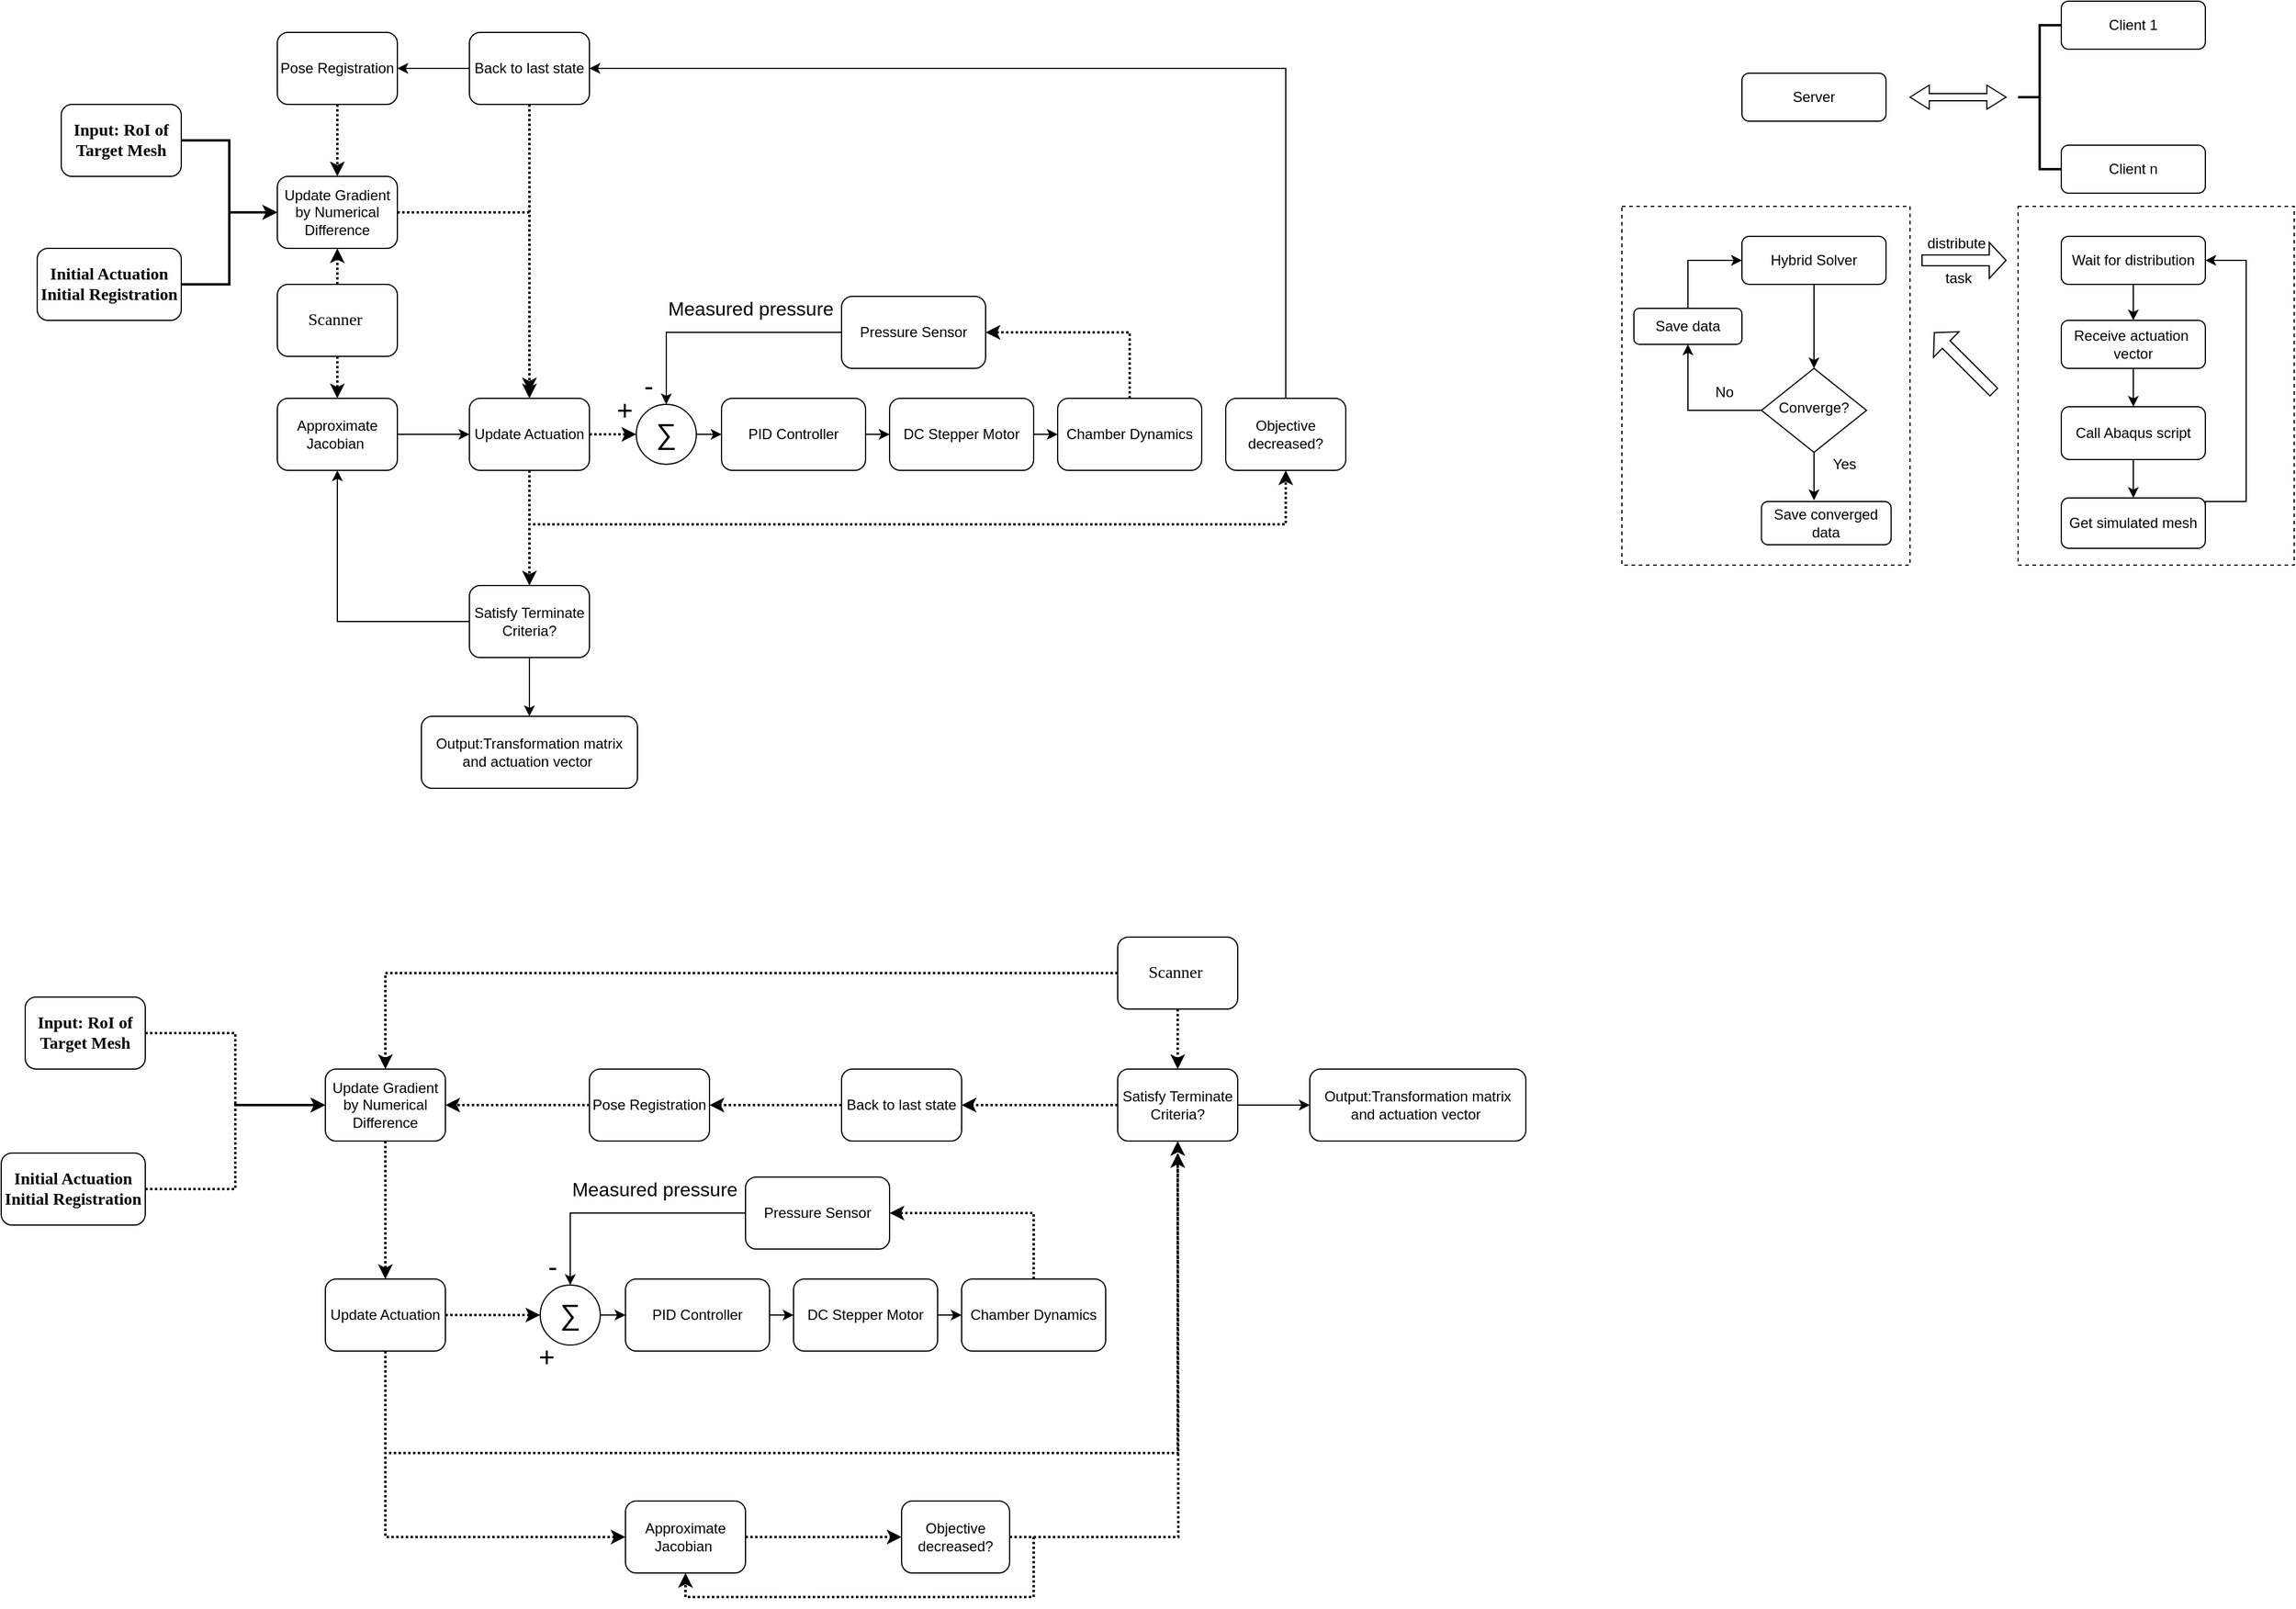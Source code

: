 <mxfile version="17.1.0" type="github">
  <diagram id="C5RBs43oDa-KdzZeNtuy" name="Page-1">
    <mxGraphModel dx="3432" dy="953" grid="1" gridSize="10" guides="1" tooltips="1" connect="1" arrows="1" fold="1" page="1" pageScale="1" pageWidth="827" pageHeight="1169" math="0" shadow="0">
      <root>
        <mxCell id="WIyWlLk6GJQsqaUBKTNV-0" />
        <mxCell id="WIyWlLk6GJQsqaUBKTNV-1" parent="WIyWlLk6GJQsqaUBKTNV-0" />
        <mxCell id="uddgrojwwecJSDZZouhw-0" value="Server" style="rounded=1;whiteSpace=wrap;html=1;fontSize=12;glass=0;strokeWidth=1;shadow=0;" parent="WIyWlLk6GJQsqaUBKTNV-1" vertex="1">
          <mxGeometry x="260" y="330" width="120" height="40" as="geometry" />
        </mxCell>
        <mxCell id="uddgrojwwecJSDZZouhw-1" value="Client 1" style="rounded=1;whiteSpace=wrap;html=1;fontSize=12;glass=0;strokeWidth=1;shadow=0;" parent="WIyWlLk6GJQsqaUBKTNV-1" vertex="1">
          <mxGeometry x="526" y="270" width="120" height="40" as="geometry" />
        </mxCell>
        <mxCell id="uddgrojwwecJSDZZouhw-3" value="Client n" style="rounded=1;whiteSpace=wrap;html=1;fontSize=12;glass=0;strokeWidth=1;shadow=0;" parent="WIyWlLk6GJQsqaUBKTNV-1" vertex="1">
          <mxGeometry x="526" y="390" width="120" height="40" as="geometry" />
        </mxCell>
        <mxCell id="uddgrojwwecJSDZZouhw-6" value="" style="shape=doubleArrow;whiteSpace=wrap;html=1;" parent="WIyWlLk6GJQsqaUBKTNV-1" vertex="1">
          <mxGeometry x="400" y="340" width="80" height="20" as="geometry" />
        </mxCell>
        <mxCell id="uddgrojwwecJSDZZouhw-11" value="" style="strokeWidth=2;html=1;shape=mxgraph.flowchart.annotation_2;align=left;labelPosition=right;pointerEvents=1;" parent="WIyWlLk6GJQsqaUBKTNV-1" vertex="1">
          <mxGeometry x="490" y="290" width="36" height="120" as="geometry" />
        </mxCell>
        <mxCell id="uddgrojwwecJSDZZouhw-13" value="Hybrid Solver" style="rounded=1;whiteSpace=wrap;html=1;fontSize=12;glass=0;strokeWidth=1;shadow=0;" parent="WIyWlLk6GJQsqaUBKTNV-1" vertex="1">
          <mxGeometry x="260" y="466" width="120" height="40" as="geometry" />
        </mxCell>
        <mxCell id="uddgrojwwecJSDZZouhw-23" style="edgeStyle=orthogonalEdgeStyle;rounded=0;orthogonalLoop=1;jettySize=auto;html=1;exitX=0;exitY=0.5;exitDx=0;exitDy=0;entryX=0.5;entryY=1;entryDx=0;entryDy=0;" parent="WIyWlLk6GJQsqaUBKTNV-1" source="uddgrojwwecJSDZZouhw-15" target="uddgrojwwecJSDZZouhw-21" edge="1">
          <mxGeometry relative="1" as="geometry" />
        </mxCell>
        <mxCell id="uddgrojwwecJSDZZouhw-24" style="edgeStyle=orthogonalEdgeStyle;rounded=0;orthogonalLoop=1;jettySize=auto;html=1;exitX=0.5;exitY=0;exitDx=0;exitDy=0;entryX=0;entryY=0.5;entryDx=0;entryDy=0;" parent="WIyWlLk6GJQsqaUBKTNV-1" source="uddgrojwwecJSDZZouhw-21" target="uddgrojwwecJSDZZouhw-13" edge="1">
          <mxGeometry relative="1" as="geometry" />
        </mxCell>
        <mxCell id="uddgrojwwecJSDZZouhw-21" value="Save data" style="rounded=1;whiteSpace=wrap;html=1;fontSize=12;glass=0;strokeWidth=1;shadow=0;" parent="WIyWlLk6GJQsqaUBKTNV-1" vertex="1">
          <mxGeometry x="170" y="526" width="90" height="30" as="geometry" />
        </mxCell>
        <mxCell id="uddgrojwwecJSDZZouhw-15" value="Converge?" style="rhombus;whiteSpace=wrap;html=1;shadow=0;fontFamily=Helvetica;fontSize=12;align=center;strokeWidth=1;spacing=6;spacingTop=-4;" parent="WIyWlLk6GJQsqaUBKTNV-1" vertex="1">
          <mxGeometry x="276.25" y="576" width="87.5" height="70" as="geometry" />
        </mxCell>
        <mxCell id="uddgrojwwecJSDZZouhw-29" style="edgeStyle=orthogonalEdgeStyle;rounded=0;orthogonalLoop=1;jettySize=auto;html=1;exitX=0.5;exitY=1;exitDx=0;exitDy=0;entryX=0.5;entryY=0;entryDx=0;entryDy=0;" parent="WIyWlLk6GJQsqaUBKTNV-1" source="uddgrojwwecJSDZZouhw-13" target="uddgrojwwecJSDZZouhw-15" edge="1">
          <mxGeometry relative="1" as="geometry">
            <mxPoint x="440" y="546" as="sourcePoint" />
            <mxPoint x="370" y="506" as="targetPoint" />
          </mxGeometry>
        </mxCell>
        <mxCell id="uddgrojwwecJSDZZouhw-30" style="edgeStyle=orthogonalEdgeStyle;rounded=0;orthogonalLoop=1;jettySize=auto;html=1;exitX=0.5;exitY=1;exitDx=0;exitDy=0;" parent="WIyWlLk6GJQsqaUBKTNV-1" source="uddgrojwwecJSDZZouhw-15" edge="1">
          <mxGeometry relative="1" as="geometry">
            <mxPoint x="319.5" y="656" as="sourcePoint" />
            <mxPoint x="320" y="686" as="targetPoint" />
            <Array as="points" />
          </mxGeometry>
        </mxCell>
        <mxCell id="uddgrojwwecJSDZZouhw-31" value="Yes&lt;br&gt;" style="text;html=1;align=center;verticalAlign=middle;resizable=0;points=[];autosize=1;strokeColor=none;fillColor=none;" parent="WIyWlLk6GJQsqaUBKTNV-1" vertex="1">
          <mxGeometry x="330" y="646" width="30" height="20" as="geometry" />
        </mxCell>
        <mxCell id="uddgrojwwecJSDZZouhw-32" value="No" style="text;html=1;align=center;verticalAlign=middle;resizable=0;points=[];autosize=1;strokeColor=none;fillColor=none;" parent="WIyWlLk6GJQsqaUBKTNV-1" vertex="1">
          <mxGeometry x="230" y="586" width="30" height="20" as="geometry" />
        </mxCell>
        <mxCell id="uddgrojwwecJSDZZouhw-34" value="Save converged data" style="rounded=1;whiteSpace=wrap;html=1;fontSize=12;glass=0;strokeWidth=1;shadow=0;" parent="WIyWlLk6GJQsqaUBKTNV-1" vertex="1">
          <mxGeometry x="276.25" y="687" width="108" height="36" as="geometry" />
        </mxCell>
        <mxCell id="uddgrojwwecJSDZZouhw-35" value="" style="shape=singleArrow;whiteSpace=wrap;html=1;" parent="WIyWlLk6GJQsqaUBKTNV-1" vertex="1">
          <mxGeometry x="410" y="471" width="70" height="30" as="geometry" />
        </mxCell>
        <mxCell id="uddgrojwwecJSDZZouhw-36" value="distribute&amp;nbsp;&lt;br&gt;&lt;br&gt;task" style="text;html=1;align=center;verticalAlign=middle;resizable=0;points=[];autosize=1;strokeColor=none;fillColor=none;" parent="WIyWlLk6GJQsqaUBKTNV-1" vertex="1">
          <mxGeometry x="405" y="461" width="70" height="50" as="geometry" />
        </mxCell>
        <mxCell id="uddgrojwwecJSDZZouhw-39" value="" style="edgeStyle=orthogonalEdgeStyle;rounded=0;orthogonalLoop=1;jettySize=auto;html=1;" parent="WIyWlLk6GJQsqaUBKTNV-1" source="uddgrojwwecJSDZZouhw-37" target="uddgrojwwecJSDZZouhw-38" edge="1">
          <mxGeometry relative="1" as="geometry" />
        </mxCell>
        <mxCell id="uddgrojwwecJSDZZouhw-37" value="Receive actuation&amp;nbsp;&lt;br&gt;vector" style="rounded=1;whiteSpace=wrap;html=1;fontSize=12;glass=0;strokeWidth=1;shadow=0;" parent="WIyWlLk6GJQsqaUBKTNV-1" vertex="1">
          <mxGeometry x="526" y="536" width="120" height="40" as="geometry" />
        </mxCell>
        <mxCell id="uddgrojwwecJSDZZouhw-41" value="" style="edgeStyle=orthogonalEdgeStyle;rounded=0;orthogonalLoop=1;jettySize=auto;html=1;" parent="WIyWlLk6GJQsqaUBKTNV-1" source="uddgrojwwecJSDZZouhw-38" target="uddgrojwwecJSDZZouhw-40" edge="1">
          <mxGeometry relative="1" as="geometry" />
        </mxCell>
        <mxCell id="uddgrojwwecJSDZZouhw-38" value="Call Abaqus script" style="whiteSpace=wrap;html=1;rounded=1;shadow=0;strokeWidth=1;glass=0;" parent="WIyWlLk6GJQsqaUBKTNV-1" vertex="1">
          <mxGeometry x="526" y="608" width="120" height="44" as="geometry" />
        </mxCell>
        <mxCell id="uddgrojwwecJSDZZouhw-45" style="edgeStyle=orthogonalEdgeStyle;rounded=0;orthogonalLoop=1;jettySize=auto;html=1;exitX=1;exitY=0.5;exitDx=0;exitDy=0;entryX=1;entryY=0.5;entryDx=0;entryDy=0;" parent="WIyWlLk6GJQsqaUBKTNV-1" source="uddgrojwwecJSDZZouhw-40" target="uddgrojwwecJSDZZouhw-47" edge="1">
          <mxGeometry relative="1" as="geometry">
            <mxPoint x="670" y="538" as="targetPoint" />
            <Array as="points">
              <mxPoint x="680" y="687" />
              <mxPoint x="680" y="486" />
            </Array>
          </mxGeometry>
        </mxCell>
        <mxCell id="uddgrojwwecJSDZZouhw-40" value="Get simulated mesh" style="whiteSpace=wrap;html=1;rounded=1;shadow=0;strokeWidth=1;glass=0;" parent="WIyWlLk6GJQsqaUBKTNV-1" vertex="1">
          <mxGeometry x="526" y="684" width="120" height="42" as="geometry" />
        </mxCell>
        <mxCell id="uddgrojwwecJSDZZouhw-42" value="" style="shape=singleArrow;whiteSpace=wrap;html=1;rotation=-135;" parent="WIyWlLk6GJQsqaUBKTNV-1" vertex="1">
          <mxGeometry x="410" y="556" width="70" height="30" as="geometry" />
        </mxCell>
        <mxCell id="uddgrojwwecJSDZZouhw-48" style="edgeStyle=orthogonalEdgeStyle;rounded=0;orthogonalLoop=1;jettySize=auto;html=1;exitX=0.5;exitY=1;exitDx=0;exitDy=0;entryX=0.5;entryY=0;entryDx=0;entryDy=0;" parent="WIyWlLk6GJQsqaUBKTNV-1" source="uddgrojwwecJSDZZouhw-47" target="uddgrojwwecJSDZZouhw-37" edge="1">
          <mxGeometry relative="1" as="geometry" />
        </mxCell>
        <mxCell id="uddgrojwwecJSDZZouhw-47" value="Wait for distribution" style="rounded=1;whiteSpace=wrap;html=1;fontSize=12;glass=0;strokeWidth=1;shadow=0;" parent="WIyWlLk6GJQsqaUBKTNV-1" vertex="1">
          <mxGeometry x="526" y="466" width="120" height="40" as="geometry" />
        </mxCell>
        <mxCell id="uddgrojwwecJSDZZouhw-52" value="" style="rounded=0;whiteSpace=wrap;html=1;fillColor=none;dashed=1;" parent="WIyWlLk6GJQsqaUBKTNV-1" vertex="1">
          <mxGeometry x="490" y="441" width="230" height="299" as="geometry" />
        </mxCell>
        <mxCell id="uddgrojwwecJSDZZouhw-53" value="" style="rounded=0;whiteSpace=wrap;html=1;fillColor=none;dashed=1;" parent="WIyWlLk6GJQsqaUBKTNV-1" vertex="1">
          <mxGeometry x="160" y="441" width="240" height="299" as="geometry" />
        </mxCell>
        <mxCell id="ObpepOgObd0LVibU54qH-86" style="edgeStyle=orthogonalEdgeStyle;rounded=1;jumpSize=2;orthogonalLoop=1;jettySize=auto;html=1;exitX=1;exitY=0.5;exitDx=0;exitDy=0;entryX=0;entryY=0.5;entryDx=0;entryDy=0;dashed=1;dashPattern=1 1;fontFamily=Times New Roman;fontSize=14;startArrow=none;startFill=0;strokeColor=#000000;strokeWidth=2;" edge="1" parent="WIyWlLk6GJQsqaUBKTNV-1" source="ObpepOgObd0LVibU54qH-23" target="ObpepOgObd0LVibU54qH-1">
          <mxGeometry relative="1" as="geometry" />
        </mxCell>
        <mxCell id="ObpepOgObd0LVibU54qH-95" style="edgeStyle=orthogonalEdgeStyle;rounded=0;jumpSize=2;orthogonalLoop=1;jettySize=auto;html=1;exitX=0.5;exitY=1;exitDx=0;exitDy=0;entryX=0.5;entryY=0;entryDx=0;entryDy=0;dashed=1;dashPattern=1 1;fontFamily=Times New Roman;fontSize=14;startArrow=none;startFill=0;strokeColor=#000000;strokeWidth=2;" edge="1" parent="WIyWlLk6GJQsqaUBKTNV-1" source="ObpepOgObd0LVibU54qH-23" target="ObpepOgObd0LVibU54qH-28">
          <mxGeometry relative="1" as="geometry" />
        </mxCell>
        <mxCell id="ObpepOgObd0LVibU54qH-104" style="edgeStyle=orthogonalEdgeStyle;rounded=0;jumpSize=2;orthogonalLoop=1;jettySize=auto;html=1;exitX=0.5;exitY=1;exitDx=0;exitDy=0;entryX=0.5;entryY=1;entryDx=0;entryDy=0;dashed=1;dashPattern=1 1;fontFamily=Times New Roman;fontSize=14;startArrow=none;startFill=0;strokeColor=#000000;strokeWidth=2;" edge="1" parent="WIyWlLk6GJQsqaUBKTNV-1" source="ObpepOgObd0LVibU54qH-23" target="ObpepOgObd0LVibU54qH-33">
          <mxGeometry relative="1" as="geometry">
            <Array as="points">
              <mxPoint x="-750" y="706" />
              <mxPoint x="-120" y="706" />
            </Array>
          </mxGeometry>
        </mxCell>
        <mxCell id="ObpepOgObd0LVibU54qH-23" value="Update Actuation" style="rounded=1;whiteSpace=wrap;html=1;" vertex="1" parent="WIyWlLk6GJQsqaUBKTNV-1">
          <mxGeometry x="-800" y="601" width="100" height="60" as="geometry" />
        </mxCell>
        <mxCell id="ObpepOgObd0LVibU54qH-62" style="edgeStyle=orthogonalEdgeStyle;rounded=0;orthogonalLoop=1;jettySize=auto;html=1;exitX=1;exitY=0.5;exitDx=0;exitDy=0;entryX=0;entryY=0.5;entryDx=0;entryDy=0;fontSize=19;strokeColor=#000000;" edge="1" parent="WIyWlLk6GJQsqaUBKTNV-1" source="ObpepOgObd0LVibU54qH-26" target="ObpepOgObd0LVibU54qH-23">
          <mxGeometry relative="1" as="geometry" />
        </mxCell>
        <mxCell id="ObpepOgObd0LVibU54qH-26" value="Approximate Jacobian&amp;nbsp;" style="rounded=1;whiteSpace=wrap;html=1;" vertex="1" parent="WIyWlLk6GJQsqaUBKTNV-1">
          <mxGeometry x="-960" y="601" width="100" height="60" as="geometry" />
        </mxCell>
        <mxCell id="ObpepOgObd0LVibU54qH-36" value="" style="edgeStyle=orthogonalEdgeStyle;rounded=0;orthogonalLoop=1;jettySize=auto;html=1;fontSize=19;" edge="1" parent="WIyWlLk6GJQsqaUBKTNV-1" source="ObpepOgObd0LVibU54qH-28" target="ObpepOgObd0LVibU54qH-35">
          <mxGeometry relative="1" as="geometry" />
        </mxCell>
        <mxCell id="ObpepOgObd0LVibU54qH-68" style="edgeStyle=orthogonalEdgeStyle;rounded=0;orthogonalLoop=1;jettySize=auto;html=1;exitX=0;exitY=0.5;exitDx=0;exitDy=0;entryX=0.5;entryY=1;entryDx=0;entryDy=0;fontSize=19;" edge="1" parent="WIyWlLk6GJQsqaUBKTNV-1" source="ObpepOgObd0LVibU54qH-28" target="ObpepOgObd0LVibU54qH-26">
          <mxGeometry relative="1" as="geometry" />
        </mxCell>
        <mxCell id="ObpepOgObd0LVibU54qH-28" value="Satisfy Terminate Criteria?" style="rounded=1;whiteSpace=wrap;html=1;" vertex="1" parent="WIyWlLk6GJQsqaUBKTNV-1">
          <mxGeometry x="-800" y="757" width="100" height="60" as="geometry" />
        </mxCell>
        <mxCell id="ObpepOgObd0LVibU54qH-39" style="edgeStyle=orthogonalEdgeStyle;rounded=0;orthogonalLoop=1;jettySize=auto;html=1;exitX=0.5;exitY=0;exitDx=0;exitDy=0;entryX=1;entryY=0.5;entryDx=0;entryDy=0;fontSize=19;" edge="1" parent="WIyWlLk6GJQsqaUBKTNV-1" source="ObpepOgObd0LVibU54qH-33" target="ObpepOgObd0LVibU54qH-38">
          <mxGeometry relative="1" as="geometry" />
        </mxCell>
        <mxCell id="ObpepOgObd0LVibU54qH-33" value="Objective decreased?" style="rounded=1;whiteSpace=wrap;html=1;" vertex="1" parent="WIyWlLk6GJQsqaUBKTNV-1">
          <mxGeometry x="-170" y="601" width="100" height="60" as="geometry" />
        </mxCell>
        <mxCell id="ObpepOgObd0LVibU54qH-35" value="Output:Transformation matrix and actuation vector&amp;nbsp;" style="rounded=1;whiteSpace=wrap;html=1;" vertex="1" parent="WIyWlLk6GJQsqaUBKTNV-1">
          <mxGeometry x="-840" y="866" width="180" height="60" as="geometry" />
        </mxCell>
        <mxCell id="ObpepOgObd0LVibU54qH-41" value="" style="edgeStyle=orthogonalEdgeStyle;rounded=0;orthogonalLoop=1;jettySize=auto;html=1;fontSize=19;" edge="1" parent="WIyWlLk6GJQsqaUBKTNV-1" source="ObpepOgObd0LVibU54qH-38" target="ObpepOgObd0LVibU54qH-40">
          <mxGeometry relative="1" as="geometry" />
        </mxCell>
        <mxCell id="ObpepOgObd0LVibU54qH-91" style="edgeStyle=orthogonalEdgeStyle;rounded=1;jumpSize=2;orthogonalLoop=1;jettySize=auto;html=1;exitX=0.5;exitY=1;exitDx=0;exitDy=0;dashed=1;dashPattern=1 1;fontFamily=Times New Roman;fontSize=14;startArrow=none;startFill=0;strokeColor=#000000;strokeWidth=2;" edge="1" parent="WIyWlLk6GJQsqaUBKTNV-1" source="ObpepOgObd0LVibU54qH-38">
          <mxGeometry relative="1" as="geometry">
            <mxPoint x="-750.0" y="596" as="targetPoint" />
            <Array as="points">
              <mxPoint x="-750" y="406" />
            </Array>
          </mxGeometry>
        </mxCell>
        <mxCell id="ObpepOgObd0LVibU54qH-38" value="Back to last state" style="rounded=1;whiteSpace=wrap;html=1;" vertex="1" parent="WIyWlLk6GJQsqaUBKTNV-1">
          <mxGeometry x="-800" y="296" width="100" height="60" as="geometry" />
        </mxCell>
        <mxCell id="ObpepOgObd0LVibU54qH-93" style="edgeStyle=orthogonalEdgeStyle;rounded=1;jumpSize=2;orthogonalLoop=1;jettySize=auto;html=1;exitX=0.5;exitY=1;exitDx=0;exitDy=0;entryX=0.5;entryY=0;entryDx=0;entryDy=0;dashed=1;dashPattern=1 1;fontFamily=Times New Roman;fontSize=14;startArrow=none;startFill=0;strokeColor=#000000;strokeWidth=2;" edge="1" parent="WIyWlLk6GJQsqaUBKTNV-1" source="ObpepOgObd0LVibU54qH-40" target="ObpepOgObd0LVibU54qH-19">
          <mxGeometry relative="1" as="geometry" />
        </mxCell>
        <mxCell id="ObpepOgObd0LVibU54qH-40" value="Pose Registration" style="rounded=1;whiteSpace=wrap;html=1;" vertex="1" parent="WIyWlLk6GJQsqaUBKTNV-1">
          <mxGeometry x="-960" y="296" width="100" height="60" as="geometry" />
        </mxCell>
        <mxCell id="ObpepOgObd0LVibU54qH-73" style="rounded=0;orthogonalLoop=1;jettySize=auto;html=1;exitX=1;exitY=0.5;exitDx=0;exitDy=0;entryX=0.5;entryY=0;entryDx=0;entryDy=0;fontSize=19;strokeColor=#000000;strokeWidth=2;edgeStyle=orthogonalEdgeStyle;startArrow=none;startFill=0;jumpSize=2;dashed=1;dashPattern=1 1;" edge="1" parent="WIyWlLk6GJQsqaUBKTNV-1" source="ObpepOgObd0LVibU54qH-19" target="ObpepOgObd0LVibU54qH-23">
          <mxGeometry relative="1" as="geometry">
            <Array as="points">
              <mxPoint x="-750" y="446" />
            </Array>
          </mxGeometry>
        </mxCell>
        <mxCell id="ObpepOgObd0LVibU54qH-17" value="&lt;font style=&quot;font-size: 14px&quot; face=&quot;Times New Roman&quot;&gt;&lt;b&gt;Input: RoI of Target Mesh&lt;/b&gt;&lt;/font&gt;" style="rounded=1;whiteSpace=wrap;html=1;" vertex="1" parent="WIyWlLk6GJQsqaUBKTNV-1">
          <mxGeometry x="-1140" y="356" width="100" height="60" as="geometry" />
        </mxCell>
        <mxCell id="ObpepOgObd0LVibU54qH-20" style="edgeStyle=orthogonalEdgeStyle;rounded=0;orthogonalLoop=1;jettySize=auto;html=1;exitX=1;exitY=0.5;exitDx=0;exitDy=0;entryX=0;entryY=0.5;entryDx=0;entryDy=0;fontSize=19;strokeWidth=2;" edge="1" parent="WIyWlLk6GJQsqaUBKTNV-1" source="ObpepOgObd0LVibU54qH-17" target="ObpepOgObd0LVibU54qH-19">
          <mxGeometry relative="1" as="geometry" />
        </mxCell>
        <mxCell id="ObpepOgObd0LVibU54qH-12" value="&lt;font style=&quot;font-size: 23px&quot;&gt;+&lt;/font&gt;" style="text;html=1;align=center;verticalAlign=middle;resizable=0;points=[];autosize=1;strokeColor=none;fillColor=none;" vertex="1" parent="WIyWlLk6GJQsqaUBKTNV-1">
          <mxGeometry x="-686" y="601" width="30" height="20" as="geometry" />
        </mxCell>
        <mxCell id="ObpepOgObd0LVibU54qH-0" value="PID Controller" style="rounded=1;whiteSpace=wrap;html=1;" vertex="1" parent="WIyWlLk6GJQsqaUBKTNV-1">
          <mxGeometry x="-590" y="601" width="120" height="60" as="geometry" />
        </mxCell>
        <mxCell id="ObpepOgObd0LVibU54qH-1" value="&lt;font style=&quot;font-size: 24px&quot;&gt;∑&lt;/font&gt;" style="ellipse;whiteSpace=wrap;html=1;aspect=fixed;" vertex="1" parent="WIyWlLk6GJQsqaUBKTNV-1">
          <mxGeometry x="-661" y="606" width="50" height="50" as="geometry" />
        </mxCell>
        <mxCell id="ObpepOgObd0LVibU54qH-10" style="edgeStyle=orthogonalEdgeStyle;rounded=0;orthogonalLoop=1;jettySize=auto;html=1;exitX=0;exitY=0.5;exitDx=0;exitDy=0;entryX=0.5;entryY=0;entryDx=0;entryDy=0;" edge="1" parent="WIyWlLk6GJQsqaUBKTNV-1" source="ObpepOgObd0LVibU54qH-2" target="ObpepOgObd0LVibU54qH-1">
          <mxGeometry relative="1" as="geometry">
            <mxPoint x="-590" y="536" as="targetPoint" />
          </mxGeometry>
        </mxCell>
        <mxCell id="ObpepOgObd0LVibU54qH-2" value="Pressure Sensor" style="rounded=1;whiteSpace=wrap;html=1;" vertex="1" parent="WIyWlLk6GJQsqaUBKTNV-1">
          <mxGeometry x="-490" y="516" width="120" height="60" as="geometry" />
        </mxCell>
        <mxCell id="ObpepOgObd0LVibU54qH-3" value="DC Stepper Motor" style="rounded=1;whiteSpace=wrap;html=1;" vertex="1" parent="WIyWlLk6GJQsqaUBKTNV-1">
          <mxGeometry x="-450" y="601" width="120" height="60" as="geometry" />
        </mxCell>
        <mxCell id="ObpepOgObd0LVibU54qH-13" value="&lt;font style=&quot;font-size: 23px&quot;&gt;-&lt;/font&gt;" style="text;html=1;align=center;verticalAlign=middle;resizable=0;points=[];autosize=1;strokeColor=none;fillColor=none;" vertex="1" parent="WIyWlLk6GJQsqaUBKTNV-1">
          <mxGeometry x="-661" y="581" width="20" height="20" as="geometry" />
        </mxCell>
        <mxCell id="ObpepOgObd0LVibU54qH-14" value="&lt;font style=&quot;font-size: 16px&quot;&gt;Measured pressure&lt;/font&gt;" style="text;html=1;align=center;verticalAlign=middle;resizable=0;points=[];autosize=1;strokeColor=none;fillColor=none;" vertex="1" parent="WIyWlLk6GJQsqaUBKTNV-1">
          <mxGeometry x="-641" y="516" width="150" height="20" as="geometry" />
        </mxCell>
        <mxCell id="ObpepOgObd0LVibU54qH-103" style="edgeStyle=orthogonalEdgeStyle;rounded=0;jumpSize=2;orthogonalLoop=1;jettySize=auto;html=1;exitX=0.5;exitY=0;exitDx=0;exitDy=0;entryX=1;entryY=0.5;entryDx=0;entryDy=0;dashed=1;dashPattern=1 1;fontFamily=Times New Roman;fontSize=14;startArrow=none;startFill=0;strokeColor=#000000;strokeWidth=2;" edge="1" parent="WIyWlLk6GJQsqaUBKTNV-1" source="ObpepOgObd0LVibU54qH-4" target="ObpepOgObd0LVibU54qH-2">
          <mxGeometry relative="1" as="geometry" />
        </mxCell>
        <mxCell id="ObpepOgObd0LVibU54qH-4" value="Chamber Dynamics" style="rounded=1;whiteSpace=wrap;html=1;" vertex="1" parent="WIyWlLk6GJQsqaUBKTNV-1">
          <mxGeometry x="-310" y="601" width="120" height="60" as="geometry" />
        </mxCell>
        <mxCell id="ObpepOgObd0LVibU54qH-5" style="edgeStyle=orthogonalEdgeStyle;rounded=0;orthogonalLoop=1;jettySize=auto;html=1;exitX=1;exitY=0.5;exitDx=0;exitDy=0;entryX=0;entryY=0.5;entryDx=0;entryDy=0;" edge="1" parent="WIyWlLk6GJQsqaUBKTNV-1" source="ObpepOgObd0LVibU54qH-1" target="ObpepOgObd0LVibU54qH-0">
          <mxGeometry relative="1" as="geometry" />
        </mxCell>
        <mxCell id="ObpepOgObd0LVibU54qH-6" style="edgeStyle=orthogonalEdgeStyle;rounded=0;orthogonalLoop=1;jettySize=auto;html=1;exitX=1;exitY=0.5;exitDx=0;exitDy=0;entryX=0;entryY=0.5;entryDx=0;entryDy=0;" edge="1" parent="WIyWlLk6GJQsqaUBKTNV-1" source="ObpepOgObd0LVibU54qH-0" target="ObpepOgObd0LVibU54qH-3">
          <mxGeometry relative="1" as="geometry" />
        </mxCell>
        <mxCell id="ObpepOgObd0LVibU54qH-8" style="edgeStyle=orthogonalEdgeStyle;rounded=0;orthogonalLoop=1;jettySize=auto;html=1;exitX=1;exitY=0.5;exitDx=0;exitDy=0;entryX=0;entryY=0.5;entryDx=0;entryDy=0;" edge="1" parent="WIyWlLk6GJQsqaUBKTNV-1" source="ObpepOgObd0LVibU54qH-3" target="ObpepOgObd0LVibU54qH-4">
          <mxGeometry relative="1" as="geometry" />
        </mxCell>
        <mxCell id="ObpepOgObd0LVibU54qH-83" style="edgeStyle=orthogonalEdgeStyle;rounded=0;jumpSize=2;orthogonalLoop=1;jettySize=auto;html=1;exitX=1;exitY=0.5;exitDx=0;exitDy=0;entryX=0;entryY=0.5;entryDx=0;entryDy=0;fontSize=23;startArrow=none;startFill=0;strokeColor=#000000;strokeWidth=2;" edge="1" parent="WIyWlLk6GJQsqaUBKTNV-1" source="ObpepOgObd0LVibU54qH-18" target="ObpepOgObd0LVibU54qH-19">
          <mxGeometry relative="1" as="geometry" />
        </mxCell>
        <mxCell id="ObpepOgObd0LVibU54qH-18" value="&lt;font style=&quot;font-size: 14px&quot; face=&quot;Times New Roman&quot;&gt;&lt;b&gt;Initial Actuation&lt;br&gt;Initial Registration&lt;/b&gt;&lt;/font&gt;" style="rounded=1;whiteSpace=wrap;html=1;" vertex="1" parent="WIyWlLk6GJQsqaUBKTNV-1">
          <mxGeometry x="-1160" y="476" width="120" height="60" as="geometry" />
        </mxCell>
        <mxCell id="ObpepOgObd0LVibU54qH-19" value="Update Gradient by Numerical Difference" style="rounded=1;whiteSpace=wrap;html=1;" vertex="1" parent="WIyWlLk6GJQsqaUBKTNV-1">
          <mxGeometry x="-960" y="416" width="100" height="60" as="geometry" />
        </mxCell>
        <mxCell id="ObpepOgObd0LVibU54qH-101" style="edgeStyle=orthogonalEdgeStyle;rounded=0;jumpSize=2;orthogonalLoop=1;jettySize=auto;html=1;exitX=0.5;exitY=0;exitDx=0;exitDy=0;entryX=0.5;entryY=1;entryDx=0;entryDy=0;dashed=1;dashPattern=1 1;fontFamily=Times New Roman;fontSize=14;startArrow=none;startFill=0;strokeColor=#000000;strokeWidth=2;" edge="1" parent="WIyWlLk6GJQsqaUBKTNV-1" source="ObpepOgObd0LVibU54qH-99" target="ObpepOgObd0LVibU54qH-19">
          <mxGeometry relative="1" as="geometry" />
        </mxCell>
        <mxCell id="ObpepOgObd0LVibU54qH-102" style="edgeStyle=orthogonalEdgeStyle;rounded=0;jumpSize=2;orthogonalLoop=1;jettySize=auto;html=1;exitX=0.5;exitY=1;exitDx=0;exitDy=0;entryX=0.5;entryY=0;entryDx=0;entryDy=0;dashed=1;dashPattern=1 1;fontFamily=Times New Roman;fontSize=14;startArrow=none;startFill=0;strokeColor=#000000;strokeWidth=2;" edge="1" parent="WIyWlLk6GJQsqaUBKTNV-1" source="ObpepOgObd0LVibU54qH-99" target="ObpepOgObd0LVibU54qH-26">
          <mxGeometry relative="1" as="geometry" />
        </mxCell>
        <mxCell id="ObpepOgObd0LVibU54qH-99" value="Scanner&amp;nbsp;" style="rounded=1;whiteSpace=wrap;html=1;fontFamily=Times New Roman;fontSize=14;" vertex="1" parent="WIyWlLk6GJQsqaUBKTNV-1">
          <mxGeometry x="-960" y="506" width="100" height="60" as="geometry" />
        </mxCell>
        <mxCell id="ObpepOgObd0LVibU54qH-165" style="edgeStyle=orthogonalEdgeStyle;rounded=0;jumpSize=2;orthogonalLoop=1;jettySize=auto;html=1;exitX=1;exitY=0.5;exitDx=0;exitDy=0;entryX=0;entryY=0.5;entryDx=0;entryDy=0;dashed=1;dashPattern=1 1;fontFamily=Times New Roman;fontSize=14;startArrow=none;startFill=0;strokeColor=#000000;strokeWidth=2;" edge="1" parent="WIyWlLk6GJQsqaUBKTNV-1" source="ObpepOgObd0LVibU54qH-110" target="ObpepOgObd0LVibU54qH-129">
          <mxGeometry relative="1" as="geometry" />
        </mxCell>
        <mxCell id="ObpepOgObd0LVibU54qH-166" style="edgeStyle=orthogonalEdgeStyle;rounded=0;jumpSize=2;orthogonalLoop=1;jettySize=auto;html=1;exitX=0.5;exitY=1;exitDx=0;exitDy=0;entryX=0.5;entryY=1;entryDx=0;entryDy=0;dashed=1;dashPattern=1 1;fontFamily=Times New Roman;fontSize=14;startArrow=none;startFill=0;strokeColor=#000000;strokeWidth=2;" edge="1" parent="WIyWlLk6GJQsqaUBKTNV-1" source="ObpepOgObd0LVibU54qH-110" target="ObpepOgObd0LVibU54qH-115">
          <mxGeometry relative="1" as="geometry">
            <Array as="points">
              <mxPoint x="-870" y="1480" />
              <mxPoint x="-210" y="1480" />
            </Array>
          </mxGeometry>
        </mxCell>
        <mxCell id="ObpepOgObd0LVibU54qH-182" style="edgeStyle=orthogonalEdgeStyle;rounded=0;jumpSize=2;orthogonalLoop=1;jettySize=auto;html=1;exitX=0.5;exitY=1;exitDx=0;exitDy=0;entryX=0;entryY=0.5;entryDx=0;entryDy=0;dashed=1;dashPattern=1 1;fontFamily=Times New Roman;fontSize=14;startArrow=none;startFill=0;strokeColor=#000000;strokeWidth=2;" edge="1" parent="WIyWlLk6GJQsqaUBKTNV-1" source="ObpepOgObd0LVibU54qH-110" target="ObpepOgObd0LVibU54qH-112">
          <mxGeometry relative="1" as="geometry" />
        </mxCell>
        <mxCell id="ObpepOgObd0LVibU54qH-110" value="Update Actuation" style="rounded=1;whiteSpace=wrap;html=1;" vertex="1" parent="WIyWlLk6GJQsqaUBKTNV-1">
          <mxGeometry x="-920" y="1335" width="100" height="60" as="geometry" />
        </mxCell>
        <mxCell id="ObpepOgObd0LVibU54qH-184" style="edgeStyle=orthogonalEdgeStyle;rounded=0;jumpSize=2;orthogonalLoop=1;jettySize=auto;html=1;exitX=1;exitY=0.5;exitDx=0;exitDy=0;dashed=1;dashPattern=1 1;fontFamily=Times New Roman;fontSize=14;startArrow=none;startFill=0;strokeColor=#000000;strokeWidth=2;" edge="1" parent="WIyWlLk6GJQsqaUBKTNV-1" source="ObpepOgObd0LVibU54qH-112" target="ObpepOgObd0LVibU54qH-117">
          <mxGeometry relative="1" as="geometry" />
        </mxCell>
        <mxCell id="ObpepOgObd0LVibU54qH-112" value="Approximate Jacobian&amp;nbsp;" style="rounded=1;whiteSpace=wrap;html=1;" vertex="1" parent="WIyWlLk6GJQsqaUBKTNV-1">
          <mxGeometry x="-670" y="1520" width="100" height="60" as="geometry" />
        </mxCell>
        <mxCell id="ObpepOgObd0LVibU54qH-113" value="" style="edgeStyle=orthogonalEdgeStyle;rounded=0;orthogonalLoop=1;jettySize=auto;html=1;fontSize=19;" edge="1" source="ObpepOgObd0LVibU54qH-115" target="ObpepOgObd0LVibU54qH-118" parent="WIyWlLk6GJQsqaUBKTNV-1">
          <mxGeometry relative="1" as="geometry" />
        </mxCell>
        <mxCell id="ObpepOgObd0LVibU54qH-169" style="edgeStyle=orthogonalEdgeStyle;rounded=0;jumpSize=2;orthogonalLoop=1;jettySize=auto;html=1;exitX=0;exitY=0.5;exitDx=0;exitDy=0;entryX=1;entryY=0.5;entryDx=0;entryDy=0;dashed=1;dashPattern=1 1;fontFamily=Times New Roman;fontSize=14;startArrow=none;startFill=0;strokeColor=#000000;strokeWidth=2;" edge="1" parent="WIyWlLk6GJQsqaUBKTNV-1" source="ObpepOgObd0LVibU54qH-115" target="ObpepOgObd0LVibU54qH-121">
          <mxGeometry relative="1" as="geometry" />
        </mxCell>
        <mxCell id="ObpepOgObd0LVibU54qH-115" value="Satisfy Terminate Criteria?" style="rounded=1;whiteSpace=wrap;html=1;" vertex="1" parent="WIyWlLk6GJQsqaUBKTNV-1">
          <mxGeometry x="-260" y="1160" width="100" height="60" as="geometry" />
        </mxCell>
        <mxCell id="ObpepOgObd0LVibU54qH-185" style="edgeStyle=orthogonalEdgeStyle;rounded=0;jumpSize=2;orthogonalLoop=1;jettySize=auto;html=1;exitX=1;exitY=0.5;exitDx=0;exitDy=0;entryX=0.5;entryY=1;entryDx=0;entryDy=0;dashed=1;dashPattern=1 1;fontFamily=Times New Roman;fontSize=14;startArrow=none;startFill=0;strokeColor=#000000;strokeWidth=2;" edge="1" parent="WIyWlLk6GJQsqaUBKTNV-1" source="ObpepOgObd0LVibU54qH-117" target="ObpepOgObd0LVibU54qH-112">
          <mxGeometry relative="1" as="geometry" />
        </mxCell>
        <mxCell id="ObpepOgObd0LVibU54qH-186" style="edgeStyle=orthogonalEdgeStyle;rounded=0;jumpSize=2;orthogonalLoop=1;jettySize=auto;html=1;exitX=1;exitY=0.5;exitDx=0;exitDy=0;dashed=1;dashPattern=1 1;fontFamily=Times New Roman;fontSize=14;startArrow=none;startFill=0;strokeColor=#000000;strokeWidth=2;" edge="1" parent="WIyWlLk6GJQsqaUBKTNV-1" source="ObpepOgObd0LVibU54qH-117">
          <mxGeometry relative="1" as="geometry">
            <mxPoint x="-210" y="1230" as="targetPoint" />
          </mxGeometry>
        </mxCell>
        <mxCell id="ObpepOgObd0LVibU54qH-117" value="Objective decreased?" style="rounded=1;whiteSpace=wrap;html=1;" vertex="1" parent="WIyWlLk6GJQsqaUBKTNV-1">
          <mxGeometry x="-440" y="1520" width="90" height="60" as="geometry" />
        </mxCell>
        <mxCell id="ObpepOgObd0LVibU54qH-118" value="Output:Transformation matrix and actuation vector&amp;nbsp;" style="rounded=1;whiteSpace=wrap;html=1;" vertex="1" parent="WIyWlLk6GJQsqaUBKTNV-1">
          <mxGeometry x="-100" y="1160" width="180" height="60" as="geometry" />
        </mxCell>
        <mxCell id="ObpepOgObd0LVibU54qH-170" style="edgeStyle=orthogonalEdgeStyle;rounded=0;jumpSize=2;orthogonalLoop=1;jettySize=auto;html=1;exitX=0;exitY=0.5;exitDx=0;exitDy=0;entryX=1;entryY=0.5;entryDx=0;entryDy=0;dashed=1;dashPattern=1 1;fontFamily=Times New Roman;fontSize=14;startArrow=none;startFill=0;strokeColor=#000000;strokeWidth=2;" edge="1" parent="WIyWlLk6GJQsqaUBKTNV-1" source="ObpepOgObd0LVibU54qH-121" target="ObpepOgObd0LVibU54qH-123">
          <mxGeometry relative="1" as="geometry" />
        </mxCell>
        <mxCell id="ObpepOgObd0LVibU54qH-121" value="Back to last state" style="rounded=1;whiteSpace=wrap;html=1;" vertex="1" parent="WIyWlLk6GJQsqaUBKTNV-1">
          <mxGeometry x="-490" y="1160" width="100" height="60" as="geometry" />
        </mxCell>
        <mxCell id="ObpepOgObd0LVibU54qH-171" style="edgeStyle=orthogonalEdgeStyle;rounded=0;jumpSize=2;orthogonalLoop=1;jettySize=auto;html=1;exitX=0;exitY=0.5;exitDx=0;exitDy=0;entryX=1;entryY=0.5;entryDx=0;entryDy=0;dashed=1;dashPattern=1 1;fontFamily=Times New Roman;fontSize=14;startArrow=none;startFill=0;strokeColor=#000000;strokeWidth=2;" edge="1" parent="WIyWlLk6GJQsqaUBKTNV-1" source="ObpepOgObd0LVibU54qH-123" target="ObpepOgObd0LVibU54qH-142">
          <mxGeometry relative="1" as="geometry" />
        </mxCell>
        <mxCell id="ObpepOgObd0LVibU54qH-123" value="Pose Registration" style="rounded=1;whiteSpace=wrap;html=1;" vertex="1" parent="WIyWlLk6GJQsqaUBKTNV-1">
          <mxGeometry x="-700" y="1160" width="100" height="60" as="geometry" />
        </mxCell>
        <mxCell id="ObpepOgObd0LVibU54qH-174" style="edgeStyle=orthogonalEdgeStyle;rounded=0;jumpSize=2;orthogonalLoop=1;jettySize=auto;html=1;exitX=1;exitY=0.5;exitDx=0;exitDy=0;entryX=0;entryY=0.5;entryDx=0;entryDy=0;dashed=1;dashPattern=1 1;fontFamily=Times New Roman;fontSize=14;startArrow=none;startFill=0;strokeColor=#000000;strokeWidth=2;" edge="1" parent="WIyWlLk6GJQsqaUBKTNV-1" source="ObpepOgObd0LVibU54qH-125" target="ObpepOgObd0LVibU54qH-142">
          <mxGeometry relative="1" as="geometry" />
        </mxCell>
        <mxCell id="ObpepOgObd0LVibU54qH-125" value="&lt;font style=&quot;font-size: 14px&quot; face=&quot;Times New Roman&quot;&gt;&lt;b&gt;Input: RoI of Target Mesh&lt;/b&gt;&lt;/font&gt;" style="rounded=1;whiteSpace=wrap;html=1;" vertex="1" parent="WIyWlLk6GJQsqaUBKTNV-1">
          <mxGeometry x="-1170" y="1100" width="100" height="60" as="geometry" />
        </mxCell>
        <mxCell id="ObpepOgObd0LVibU54qH-127" value="&lt;font style=&quot;font-size: 23px&quot;&gt;+&lt;/font&gt;" style="text;html=1;align=center;verticalAlign=middle;resizable=0;points=[];autosize=1;strokeColor=none;fillColor=none;" vertex="1" parent="WIyWlLk6GJQsqaUBKTNV-1">
          <mxGeometry x="-751" y="1390" width="30" height="20" as="geometry" />
        </mxCell>
        <mxCell id="ObpepOgObd0LVibU54qH-128" value="PID Controller" style="rounded=1;whiteSpace=wrap;html=1;" vertex="1" parent="WIyWlLk6GJQsqaUBKTNV-1">
          <mxGeometry x="-670" y="1335" width="120" height="60" as="geometry" />
        </mxCell>
        <mxCell id="ObpepOgObd0LVibU54qH-129" value="&lt;font style=&quot;font-size: 24px&quot;&gt;∑&lt;/font&gt;" style="ellipse;whiteSpace=wrap;html=1;aspect=fixed;" vertex="1" parent="WIyWlLk6GJQsqaUBKTNV-1">
          <mxGeometry x="-741" y="1340" width="50" height="50" as="geometry" />
        </mxCell>
        <mxCell id="ObpepOgObd0LVibU54qH-130" style="edgeStyle=orthogonalEdgeStyle;rounded=0;orthogonalLoop=1;jettySize=auto;html=1;exitX=0;exitY=0.5;exitDx=0;exitDy=0;entryX=0.5;entryY=0;entryDx=0;entryDy=0;" edge="1" source="ObpepOgObd0LVibU54qH-131" target="ObpepOgObd0LVibU54qH-129" parent="WIyWlLk6GJQsqaUBKTNV-1">
          <mxGeometry relative="1" as="geometry">
            <mxPoint x="-670" y="1270" as="targetPoint" />
          </mxGeometry>
        </mxCell>
        <mxCell id="ObpepOgObd0LVibU54qH-131" value="Pressure Sensor" style="rounded=1;whiteSpace=wrap;html=1;" vertex="1" parent="WIyWlLk6GJQsqaUBKTNV-1">
          <mxGeometry x="-570" y="1250" width="120" height="60" as="geometry" />
        </mxCell>
        <mxCell id="ObpepOgObd0LVibU54qH-132" value="DC Stepper Motor" style="rounded=1;whiteSpace=wrap;html=1;" vertex="1" parent="WIyWlLk6GJQsqaUBKTNV-1">
          <mxGeometry x="-530" y="1335" width="120" height="60" as="geometry" />
        </mxCell>
        <mxCell id="ObpepOgObd0LVibU54qH-133" value="&lt;font style=&quot;font-size: 23px&quot;&gt;-&lt;/font&gt;" style="text;html=1;align=center;verticalAlign=middle;resizable=0;points=[];autosize=1;strokeColor=none;fillColor=none;" vertex="1" parent="WIyWlLk6GJQsqaUBKTNV-1">
          <mxGeometry x="-741" y="1315" width="20" height="20" as="geometry" />
        </mxCell>
        <mxCell id="ObpepOgObd0LVibU54qH-134" value="&lt;font style=&quot;font-size: 16px&quot;&gt;Measured pressure&lt;/font&gt;" style="text;html=1;align=center;verticalAlign=middle;resizable=0;points=[];autosize=1;strokeColor=none;fillColor=none;" vertex="1" parent="WIyWlLk6GJQsqaUBKTNV-1">
          <mxGeometry x="-721" y="1250" width="150" height="20" as="geometry" />
        </mxCell>
        <mxCell id="ObpepOgObd0LVibU54qH-135" style="edgeStyle=orthogonalEdgeStyle;rounded=0;jumpSize=2;orthogonalLoop=1;jettySize=auto;html=1;exitX=0.5;exitY=0;exitDx=0;exitDy=0;entryX=1;entryY=0.5;entryDx=0;entryDy=0;dashed=1;dashPattern=1 1;fontFamily=Times New Roman;fontSize=14;startArrow=none;startFill=0;strokeColor=#000000;strokeWidth=2;" edge="1" source="ObpepOgObd0LVibU54qH-136" target="ObpepOgObd0LVibU54qH-131" parent="WIyWlLk6GJQsqaUBKTNV-1">
          <mxGeometry relative="1" as="geometry" />
        </mxCell>
        <mxCell id="ObpepOgObd0LVibU54qH-136" value="Chamber Dynamics" style="rounded=1;whiteSpace=wrap;html=1;" vertex="1" parent="WIyWlLk6GJQsqaUBKTNV-1">
          <mxGeometry x="-390" y="1335" width="120" height="60" as="geometry" />
        </mxCell>
        <mxCell id="ObpepOgObd0LVibU54qH-137" style="edgeStyle=orthogonalEdgeStyle;rounded=0;orthogonalLoop=1;jettySize=auto;html=1;exitX=1;exitY=0.5;exitDx=0;exitDy=0;entryX=0;entryY=0.5;entryDx=0;entryDy=0;" edge="1" source="ObpepOgObd0LVibU54qH-129" target="ObpepOgObd0LVibU54qH-128" parent="WIyWlLk6GJQsqaUBKTNV-1">
          <mxGeometry relative="1" as="geometry" />
        </mxCell>
        <mxCell id="ObpepOgObd0LVibU54qH-138" style="edgeStyle=orthogonalEdgeStyle;rounded=0;orthogonalLoop=1;jettySize=auto;html=1;exitX=1;exitY=0.5;exitDx=0;exitDy=0;entryX=0;entryY=0.5;entryDx=0;entryDy=0;" edge="1" source="ObpepOgObd0LVibU54qH-128" target="ObpepOgObd0LVibU54qH-132" parent="WIyWlLk6GJQsqaUBKTNV-1">
          <mxGeometry relative="1" as="geometry" />
        </mxCell>
        <mxCell id="ObpepOgObd0LVibU54qH-139" style="edgeStyle=orthogonalEdgeStyle;rounded=0;orthogonalLoop=1;jettySize=auto;html=1;exitX=1;exitY=0.5;exitDx=0;exitDy=0;entryX=0;entryY=0.5;entryDx=0;entryDy=0;" edge="1" source="ObpepOgObd0LVibU54qH-132" target="ObpepOgObd0LVibU54qH-136" parent="WIyWlLk6GJQsqaUBKTNV-1">
          <mxGeometry relative="1" as="geometry" />
        </mxCell>
        <mxCell id="ObpepOgObd0LVibU54qH-175" style="edgeStyle=orthogonalEdgeStyle;rounded=0;jumpSize=2;orthogonalLoop=1;jettySize=auto;html=1;exitX=1;exitY=0.5;exitDx=0;exitDy=0;entryX=0;entryY=0.5;entryDx=0;entryDy=0;dashed=1;dashPattern=1 1;fontFamily=Times New Roman;fontSize=14;startArrow=none;startFill=0;strokeColor=#000000;strokeWidth=2;" edge="1" parent="WIyWlLk6GJQsqaUBKTNV-1" source="ObpepOgObd0LVibU54qH-141" target="ObpepOgObd0LVibU54qH-142">
          <mxGeometry relative="1" as="geometry" />
        </mxCell>
        <mxCell id="ObpepOgObd0LVibU54qH-141" value="&lt;font style=&quot;font-size: 14px&quot; face=&quot;Times New Roman&quot;&gt;&lt;b&gt;Initial Actuation&lt;br&gt;Initial Registration&lt;/b&gt;&lt;/font&gt;" style="rounded=1;whiteSpace=wrap;html=1;" vertex="1" parent="WIyWlLk6GJQsqaUBKTNV-1">
          <mxGeometry x="-1190" y="1230" width="120" height="60" as="geometry" />
        </mxCell>
        <mxCell id="ObpepOgObd0LVibU54qH-172" style="edgeStyle=orthogonalEdgeStyle;rounded=0;jumpSize=2;orthogonalLoop=1;jettySize=auto;html=1;exitX=0.5;exitY=1;exitDx=0;exitDy=0;entryX=0.5;entryY=0;entryDx=0;entryDy=0;dashed=1;dashPattern=1 1;fontFamily=Times New Roman;fontSize=14;startArrow=none;startFill=0;strokeColor=#000000;strokeWidth=2;" edge="1" parent="WIyWlLk6GJQsqaUBKTNV-1" source="ObpepOgObd0LVibU54qH-142" target="ObpepOgObd0LVibU54qH-110">
          <mxGeometry relative="1" as="geometry" />
        </mxCell>
        <mxCell id="ObpepOgObd0LVibU54qH-142" value="Update Gradient by Numerical Difference" style="rounded=1;whiteSpace=wrap;html=1;" vertex="1" parent="WIyWlLk6GJQsqaUBKTNV-1">
          <mxGeometry x="-920" y="1160" width="100" height="60" as="geometry" />
        </mxCell>
        <mxCell id="ObpepOgObd0LVibU54qH-168" style="edgeStyle=orthogonalEdgeStyle;rounded=0;jumpSize=2;orthogonalLoop=1;jettySize=auto;html=1;exitX=0.5;exitY=1;exitDx=0;exitDy=0;entryX=0.5;entryY=0;entryDx=0;entryDy=0;dashed=1;dashPattern=1 1;fontFamily=Times New Roman;fontSize=14;startArrow=none;startFill=0;strokeColor=#000000;strokeWidth=2;" edge="1" parent="WIyWlLk6GJQsqaUBKTNV-1" source="ObpepOgObd0LVibU54qH-145" target="ObpepOgObd0LVibU54qH-115">
          <mxGeometry relative="1" as="geometry" />
        </mxCell>
        <mxCell id="ObpepOgObd0LVibU54qH-173" style="edgeStyle=orthogonalEdgeStyle;rounded=0;jumpSize=2;orthogonalLoop=1;jettySize=auto;html=1;exitX=0;exitY=0.5;exitDx=0;exitDy=0;entryX=0.5;entryY=0;entryDx=0;entryDy=0;dashed=1;dashPattern=1 1;fontFamily=Times New Roman;fontSize=14;startArrow=none;startFill=0;strokeColor=#000000;strokeWidth=2;" edge="1" parent="WIyWlLk6GJQsqaUBKTNV-1" source="ObpepOgObd0LVibU54qH-145" target="ObpepOgObd0LVibU54qH-142">
          <mxGeometry relative="1" as="geometry" />
        </mxCell>
        <mxCell id="ObpepOgObd0LVibU54qH-145" value="Scanner&amp;nbsp;" style="rounded=1;whiteSpace=wrap;html=1;fontFamily=Times New Roman;fontSize=14;" vertex="1" parent="WIyWlLk6GJQsqaUBKTNV-1">
          <mxGeometry x="-260" y="1050" width="100" height="60" as="geometry" />
        </mxCell>
      </root>
    </mxGraphModel>
  </diagram>
</mxfile>
